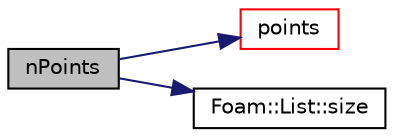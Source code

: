 digraph "nPoints"
{
  bgcolor="transparent";
  edge [fontname="Helvetica",fontsize="10",labelfontname="Helvetica",labelfontsize="10"];
  node [fontname="Helvetica",fontsize="10",shape=record];
  rankdir="LR";
  Node1031 [label="nPoints",height=0.2,width=0.4,color="black", fillcolor="grey75", style="filled", fontcolor="black"];
  Node1031 -> Node1032 [color="midnightblue",fontsize="10",style="solid",fontname="Helvetica"];
  Node1032 [label="points",height=0.2,width=0.4,color="red",URL="$a30961.html#ac44123fc1265297c41a43c3b62fdb4c2",tooltip="Return points. "];
  Node1031 -> Node1034 [color="midnightblue",fontsize="10",style="solid",fontname="Helvetica"];
  Node1034 [label="Foam::List::size",height=0.2,width=0.4,color="black",URL="$a26833.html#a8a5f6fa29bd4b500caf186f60245b384",tooltip="Override size to be inconsistent with allocated storage. "];
}

